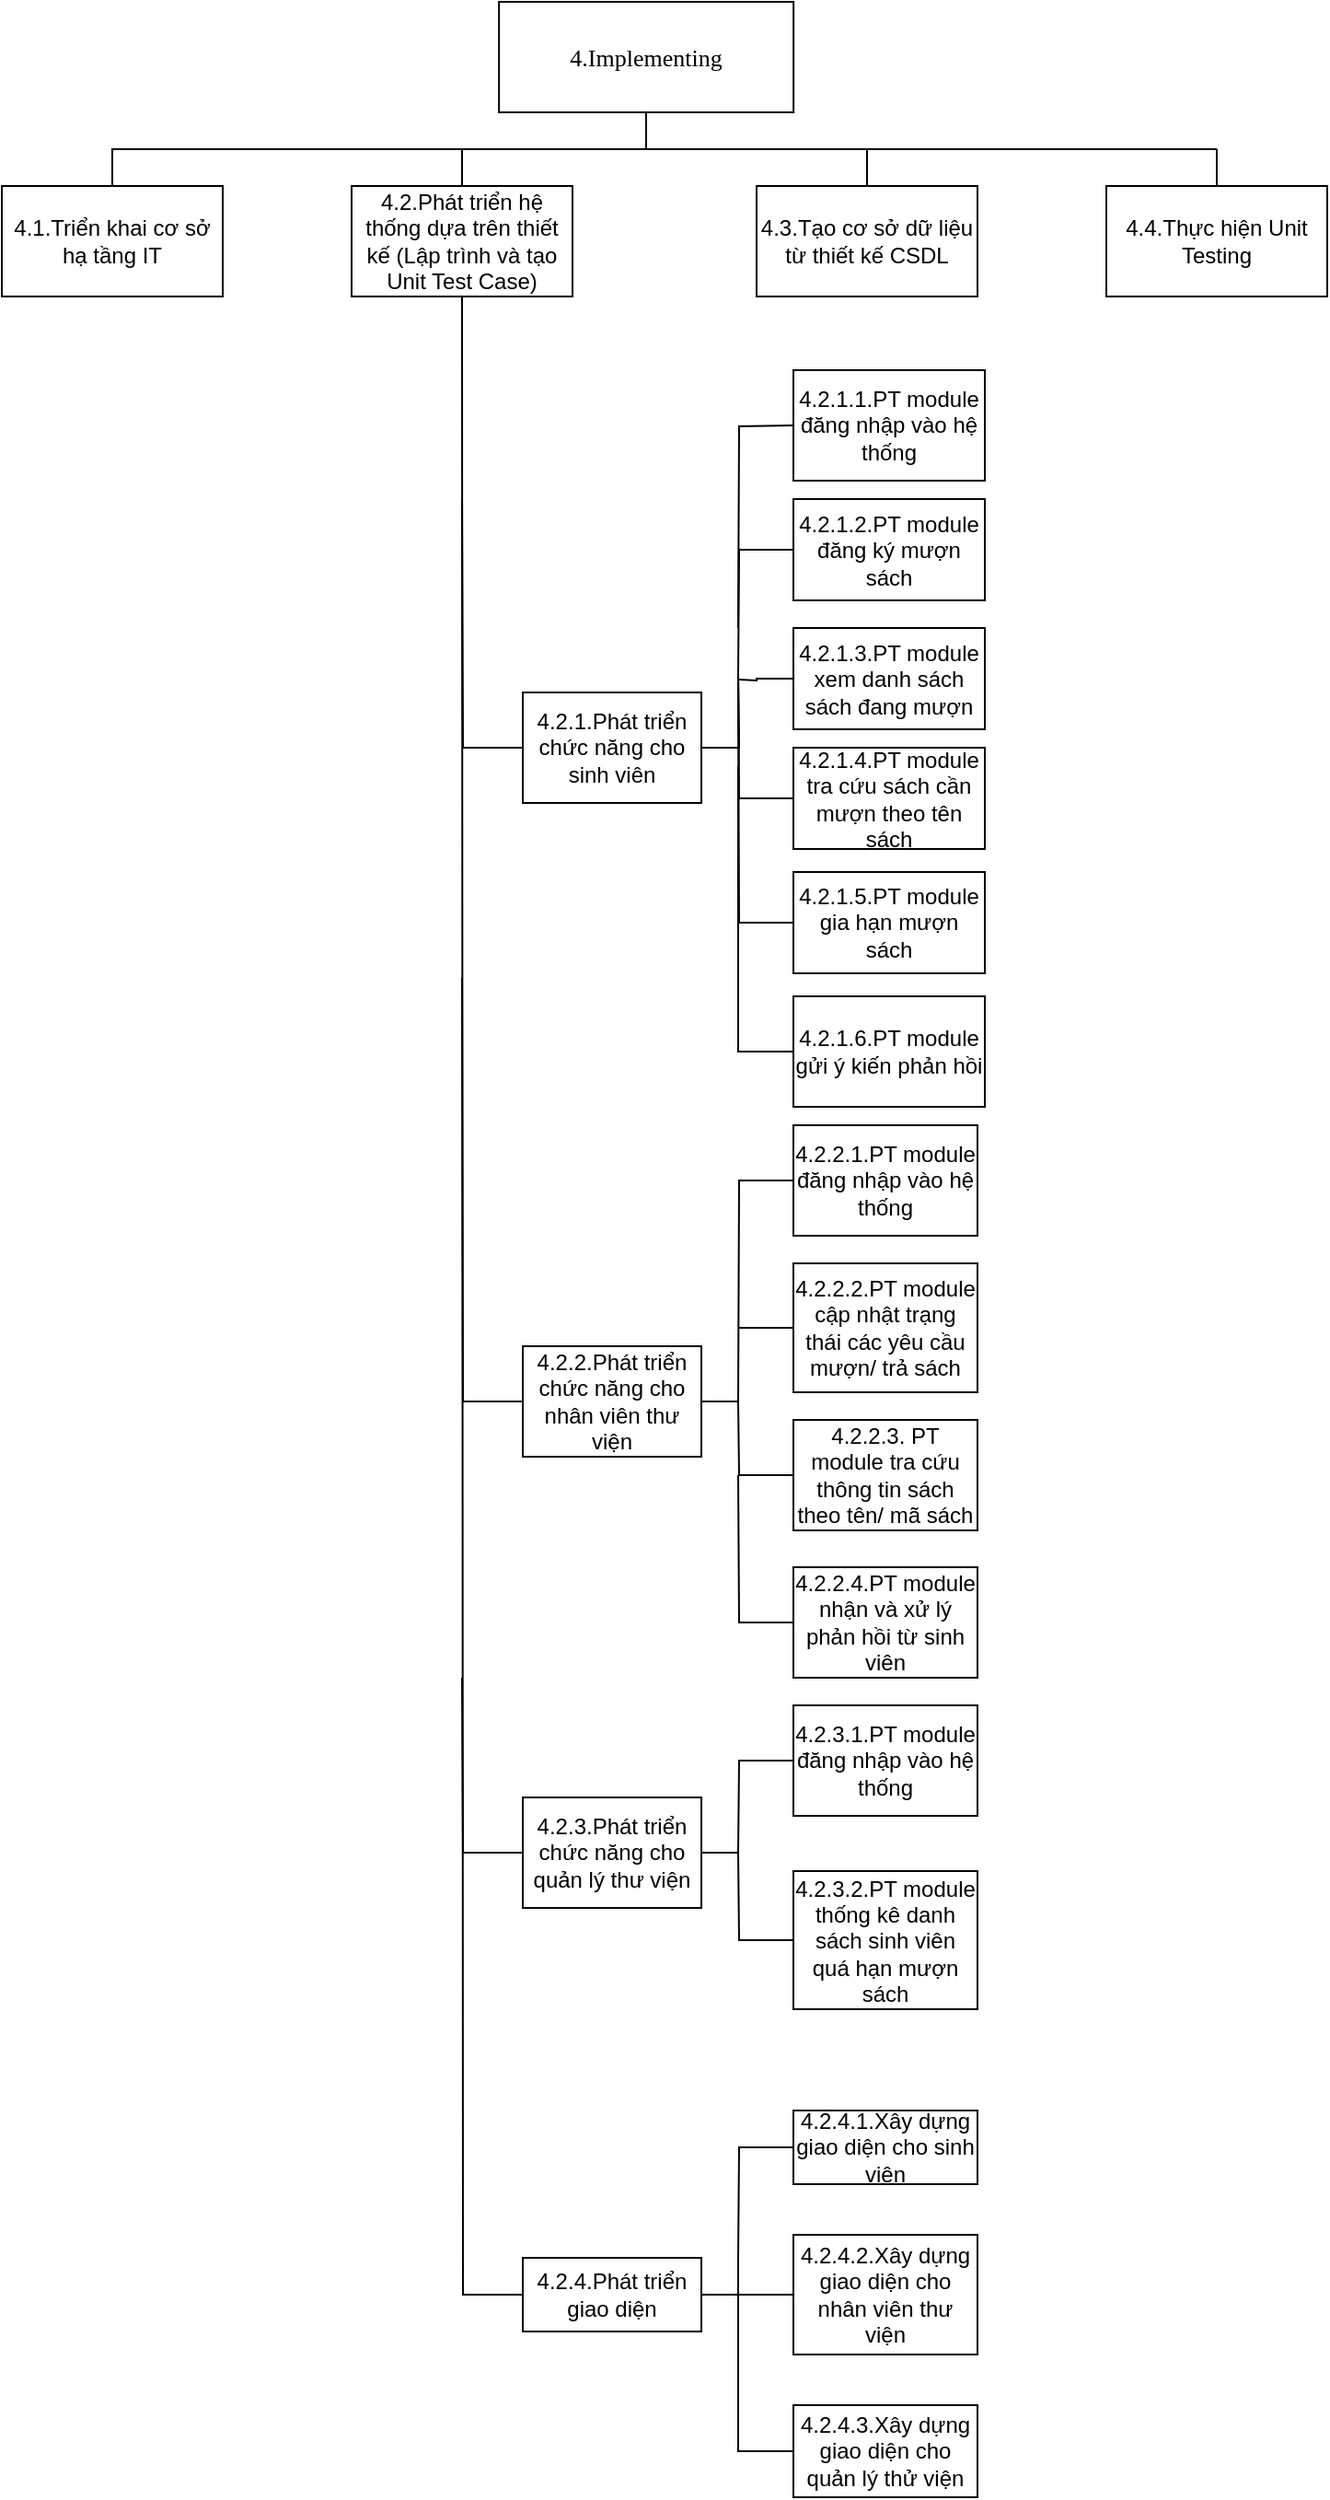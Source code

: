 <mxfile version="11.3.0" type="device" pages="1"><diagram id="VPrkbVdU4wCSbav5F-V_" name="Page-1"><mxGraphModel dx="222" dy="612" grid="1" gridSize="10" guides="1" tooltips="1" connect="1" arrows="1" fold="1" page="1" pageScale="1" pageWidth="850" pageHeight="1100" math="0" shadow="0"><root><mxCell id="0"/><mxCell id="1" parent="0"/><mxCell id="GvRGMJegPH7XFJJ8oOWM-1" value="4.Implementing" style="rounded=0;whiteSpace=wrap;html=1;fontFamily=Times New Roman;fontSize=13;fontStyle=0;fontColor=#000000;" vertex="1" parent="1"><mxGeometry x="1346.071" y="110" width="160" height="60" as="geometry"/></mxCell><mxCell id="GvRGMJegPH7XFJJ8oOWM-2" value="4.1.Triển khai cơ sở hạ tầng IT" style="rounded=0;whiteSpace=wrap;html=1;" vertex="1" parent="1"><mxGeometry x="1076" y="210" width="120" height="60" as="geometry"/></mxCell><mxCell id="GvRGMJegPH7XFJJ8oOWM-3" style="edgeStyle=elbowEdgeStyle;rounded=0;orthogonalLoop=1;jettySize=auto;elbow=vertical;html=1;exitX=0.5;exitY=1;exitDx=0;exitDy=0;entryX=0.5;entryY=0;entryDx=0;entryDy=0;endArrow=none;endFill=0;" edge="1" parent="1" target="GvRGMJegPH7XFJJ8oOWM-2"><mxGeometry relative="1" as="geometry"><mxPoint x="1426" y="170" as="sourcePoint"/></mxGeometry></mxCell><mxCell id="GvRGMJegPH7XFJJ8oOWM-4" value="4.2.Phát triển hệ thống dựa trên thiết kế (Lập trình và tạo Unit Test Case)" style="rounded=0;whiteSpace=wrap;html=1;" vertex="1" parent="1"><mxGeometry x="1266" y="210" width="120" height="60" as="geometry"/></mxCell><mxCell id="GvRGMJegPH7XFJJ8oOWM-5" value="" style="endArrow=none;html=1;exitX=0.5;exitY=0;exitDx=0;exitDy=0;" edge="1" parent="1" source="GvRGMJegPH7XFJJ8oOWM-4"><mxGeometry width="50" height="50" relative="1" as="geometry"><mxPoint x="1406" y="220" as="sourcePoint"/><mxPoint x="1326" y="190" as="targetPoint"/></mxGeometry></mxCell><mxCell id="GvRGMJegPH7XFJJ8oOWM-6" value="4.3.Tạo cơ sở dữ liệu từ thiết kế CSDL" style="rounded=0;whiteSpace=wrap;html=1;" vertex="1" parent="1"><mxGeometry x="1486" y="210" width="120" height="60" as="geometry"/></mxCell><mxCell id="GvRGMJegPH7XFJJ8oOWM-9" value="4.4.Thực hiện Unit Testing" style="rounded=0;whiteSpace=wrap;html=1;" vertex="1" parent="1"><mxGeometry x="1676" y="210" width="120" height="60" as="geometry"/></mxCell><mxCell id="GvRGMJegPH7XFJJ8oOWM-10" value="" style="endArrow=none;html=1;" edge="1" parent="1"><mxGeometry width="50" height="50" relative="1" as="geometry"><mxPoint x="1426" y="190" as="sourcePoint"/><mxPoint x="1736" y="190" as="targetPoint"/></mxGeometry></mxCell><mxCell id="GvRGMJegPH7XFJJ8oOWM-11" value="" style="endArrow=none;html=1;exitX=0.5;exitY=0;exitDx=0;exitDy=0;" edge="1" parent="1" source="GvRGMJegPH7XFJJ8oOWM-6"><mxGeometry width="50" height="50" relative="1" as="geometry"><mxPoint x="1536" y="230" as="sourcePoint"/><mxPoint x="1546" y="190" as="targetPoint"/></mxGeometry></mxCell><mxCell id="GvRGMJegPH7XFJJ8oOWM-12" value="" style="endArrow=none;html=1;entryX=0.5;entryY=0;entryDx=0;entryDy=0;" edge="1" parent="1" target="GvRGMJegPH7XFJJ8oOWM-9"><mxGeometry width="50" height="50" relative="1" as="geometry"><mxPoint x="1736" y="190" as="sourcePoint"/><mxPoint x="1786" y="140" as="targetPoint"/></mxGeometry></mxCell><mxCell id="GvRGMJegPH7XFJJ8oOWM-18" style="edgeStyle=orthogonalEdgeStyle;rounded=0;orthogonalLoop=1;jettySize=auto;html=1;endArrow=none;endFill=0;" edge="1" parent="1" source="GvRGMJegPH7XFJJ8oOWM-20"><mxGeometry relative="1" as="geometry"><mxPoint x="1326" y="270" as="targetPoint"/></mxGeometry></mxCell><mxCell id="GvRGMJegPH7XFJJ8oOWM-19" style="edgeStyle=orthogonalEdgeStyle;rounded=0;orthogonalLoop=1;jettySize=auto;html=1;endArrow=none;endFill=0;" edge="1" parent="1" source="GvRGMJegPH7XFJJ8oOWM-20"><mxGeometry relative="1" as="geometry"><mxPoint x="1476" y="1335" as="targetPoint"/></mxGeometry></mxCell><mxCell id="GvRGMJegPH7XFJJ8oOWM-20" value="4.2.4.Phát triển giao diện" style="rounded=0;whiteSpace=wrap;html=1;" vertex="1" parent="1"><mxGeometry x="1359" y="1335" width="97" height="40" as="geometry"/></mxCell><mxCell id="GvRGMJegPH7XFJJ8oOWM-21" style="edgeStyle=orthogonalEdgeStyle;rounded=0;orthogonalLoop=1;jettySize=auto;html=1;endArrow=none;endFill=0;" edge="1" parent="1" source="GvRGMJegPH7XFJJ8oOWM-23"><mxGeometry relative="1" as="geometry"><mxPoint x="1326" y="380" as="targetPoint"/></mxGeometry></mxCell><mxCell id="GvRGMJegPH7XFJJ8oOWM-22" style="edgeStyle=orthogonalEdgeStyle;rounded=0;orthogonalLoop=1;jettySize=auto;html=1;exitX=1;exitY=0.5;exitDx=0;exitDy=0;endArrow=none;endFill=0;" edge="1" parent="1" source="GvRGMJegPH7XFJJ8oOWM-23"><mxGeometry relative="1" as="geometry"><mxPoint x="1476" y="475" as="targetPoint"/></mxGeometry></mxCell><mxCell id="GvRGMJegPH7XFJJ8oOWM-23" value="4.2.1.Phát triển chức năng cho sinh viên" style="rounded=0;whiteSpace=wrap;html=1;" vertex="1" parent="1"><mxGeometry x="1359" y="485" width="97" height="60" as="geometry"/></mxCell><mxCell id="GvRGMJegPH7XFJJ8oOWM-24" style="edgeStyle=orthogonalEdgeStyle;rounded=0;orthogonalLoop=1;jettySize=auto;html=1;endArrow=none;endFill=0;" edge="1" parent="1" source="GvRGMJegPH7XFJJ8oOWM-26"><mxGeometry relative="1" as="geometry"><mxPoint x="1326" y="640" as="targetPoint"/></mxGeometry></mxCell><mxCell id="GvRGMJegPH7XFJJ8oOWM-25" style="edgeStyle=orthogonalEdgeStyle;rounded=0;orthogonalLoop=1;jettySize=auto;html=1;endArrow=none;endFill=0;" edge="1" parent="1" source="GvRGMJegPH7XFJJ8oOWM-26"><mxGeometry relative="1" as="geometry"><mxPoint x="1476" y="870" as="targetPoint"/></mxGeometry></mxCell><mxCell id="GvRGMJegPH7XFJJ8oOWM-26" value="4.2.2.Phát triển chức năng cho nhân viên thư viện" style="rounded=0;whiteSpace=wrap;html=1;" vertex="1" parent="1"><mxGeometry x="1359" y="840" width="97" height="60" as="geometry"/></mxCell><mxCell id="GvRGMJegPH7XFJJ8oOWM-27" style="edgeStyle=orthogonalEdgeStyle;rounded=0;orthogonalLoop=1;jettySize=auto;html=1;endArrow=none;endFill=0;" edge="1" parent="1" source="GvRGMJegPH7XFJJ8oOWM-28"><mxGeometry relative="1" as="geometry"><mxPoint x="1476" y="475" as="targetPoint"/></mxGeometry></mxCell><mxCell id="GvRGMJegPH7XFJJ8oOWM-28" value="4.2.1.2.PT module đăng ký mượn sách" style="rounded=0;whiteSpace=wrap;html=1;" vertex="1" parent="1"><mxGeometry x="1506" y="380" width="104" height="55" as="geometry"/></mxCell><mxCell id="GvRGMJegPH7XFJJ8oOWM-29" style="edgeStyle=orthogonalEdgeStyle;rounded=0;orthogonalLoop=1;jettySize=auto;html=1;endArrow=none;endFill=0;" edge="1" parent="1" source="GvRGMJegPH7XFJJ8oOWM-30"><mxGeometry relative="1" as="geometry"><mxPoint x="1476" y="478" as="targetPoint"/></mxGeometry></mxCell><mxCell id="GvRGMJegPH7XFJJ8oOWM-30" value="4.2.1.3.PT module xem danh sách sách đang mượn" style="rounded=0;whiteSpace=wrap;html=1;" vertex="1" parent="1"><mxGeometry x="1506" y="450" width="104" height="55" as="geometry"/></mxCell><mxCell id="GvRGMJegPH7XFJJ8oOWM-31" style="edgeStyle=orthogonalEdgeStyle;rounded=0;orthogonalLoop=1;jettySize=auto;html=1;endArrow=none;endFill=0;" edge="1" parent="1" source="GvRGMJegPH7XFJJ8oOWM-32"><mxGeometry relative="1" as="geometry"><mxPoint x="1476" y="475" as="targetPoint"/></mxGeometry></mxCell><mxCell id="GvRGMJegPH7XFJJ8oOWM-32" value="4.2.1.4.PT module tra cứu sách cần mượn theo tên sách" style="rounded=0;whiteSpace=wrap;html=1;" vertex="1" parent="1"><mxGeometry x="1506" y="515" width="104" height="55" as="geometry"/></mxCell><mxCell id="GvRGMJegPH7XFJJ8oOWM-33" style="edgeStyle=orthogonalEdgeStyle;rounded=0;orthogonalLoop=1;jettySize=auto;html=1;endArrow=none;endFill=0;" edge="1" parent="1" source="GvRGMJegPH7XFJJ8oOWM-34"><mxGeometry relative="1" as="geometry"><mxPoint x="1476" y="475" as="targetPoint"/></mxGeometry></mxCell><mxCell id="GvRGMJegPH7XFJJ8oOWM-34" value="4.2.1.5.PT module gia hạn mượn sách" style="rounded=0;whiteSpace=wrap;html=1;" vertex="1" parent="1"><mxGeometry x="1506" y="582.5" width="104" height="55" as="geometry"/></mxCell><mxCell id="GvRGMJegPH7XFJJ8oOWM-35" style="edgeStyle=orthogonalEdgeStyle;rounded=0;orthogonalLoop=1;jettySize=auto;html=1;endArrow=none;endFill=0;" edge="1" parent="1" source="GvRGMJegPH7XFJJ8oOWM-36"><mxGeometry relative="1" as="geometry"><mxPoint x="1476" y="525" as="targetPoint"/><Array as="points"><mxPoint x="1476" y="680"/></Array></mxGeometry></mxCell><mxCell id="GvRGMJegPH7XFJJ8oOWM-36" value="4.2.1.6.PT module gửi ý kiến phản hồi" style="rounded=0;whiteSpace=wrap;html=1;" vertex="1" parent="1"><mxGeometry x="1506" y="650" width="104" height="60" as="geometry"/></mxCell><mxCell id="GvRGMJegPH7XFJJ8oOWM-37" style="edgeStyle=orthogonalEdgeStyle;rounded=0;orthogonalLoop=1;jettySize=auto;html=1;endArrow=none;endFill=0;" edge="1" parent="1" source="GvRGMJegPH7XFJJ8oOWM-38"><mxGeometry relative="1" as="geometry"><mxPoint x="1476" y="830" as="targetPoint"/></mxGeometry></mxCell><mxCell id="GvRGMJegPH7XFJJ8oOWM-38" value="4.2.2.2.PT module cập nhật trạng thái các yêu cầu mượn/ trả sách" style="rounded=0;whiteSpace=wrap;html=1;" vertex="1" parent="1"><mxGeometry x="1506" y="795" width="100" height="70" as="geometry"/></mxCell><mxCell id="GvRGMJegPH7XFJJ8oOWM-39" style="edgeStyle=orthogonalEdgeStyle;rounded=0;orthogonalLoop=1;jettySize=auto;html=1;endArrow=none;endFill=0;" edge="1" parent="1" source="GvRGMJegPH7XFJJ8oOWM-40"><mxGeometry relative="1" as="geometry"><mxPoint x="1476" y="870" as="targetPoint"/></mxGeometry></mxCell><mxCell id="GvRGMJegPH7XFJJ8oOWM-40" value="4.2.2.3. PT module tra cứu thông tin sách theo tên/ mã sách" style="rounded=0;whiteSpace=wrap;html=1;" vertex="1" parent="1"><mxGeometry x="1506" y="880" width="100" height="60" as="geometry"/></mxCell><mxCell id="GvRGMJegPH7XFJJ8oOWM-41" style="edgeStyle=orthogonalEdgeStyle;rounded=0;orthogonalLoop=1;jettySize=auto;html=1;endArrow=none;endFill=0;" edge="1" parent="1"><mxGeometry relative="1" as="geometry"><mxPoint x="1476" y="450" as="targetPoint"/><mxPoint x="1506" y="340" as="sourcePoint"/></mxGeometry></mxCell><mxCell id="GvRGMJegPH7XFJJ8oOWM-42" value="4.2.1.1.PT module đăng nhập vào hệ thống" style="rounded=0;whiteSpace=wrap;html=1;" vertex="1" parent="1"><mxGeometry x="1506" y="310" width="104" height="60" as="geometry"/></mxCell><mxCell id="GvRGMJegPH7XFJJ8oOWM-43" style="edgeStyle=orthogonalEdgeStyle;rounded=0;orthogonalLoop=1;jettySize=auto;html=1;endArrow=none;endFill=0;" edge="1" parent="1" source="GvRGMJegPH7XFJJ8oOWM-44"><mxGeometry relative="1" as="geometry"><mxPoint x="1476" y="870" as="targetPoint"/></mxGeometry></mxCell><mxCell id="GvRGMJegPH7XFJJ8oOWM-44" value="4.2.2.1.PT module đăng nhập vào hệ thống" style="rounded=0;whiteSpace=wrap;html=1;" vertex="1" parent="1"><mxGeometry x="1506" y="720" width="100" height="60" as="geometry"/></mxCell><mxCell id="GvRGMJegPH7XFJJ8oOWM-45" style="edgeStyle=orthogonalEdgeStyle;rounded=0;orthogonalLoop=1;jettySize=auto;html=1;endArrow=none;endFill=0;" edge="1" parent="1" source="GvRGMJegPH7XFJJ8oOWM-46"><mxGeometry relative="1" as="geometry"><mxPoint x="1476" y="910" as="targetPoint"/></mxGeometry></mxCell><mxCell id="GvRGMJegPH7XFJJ8oOWM-46" value="4.2.2.4.PT module nhận và xử lý phản hồi từ sinh viên" style="rounded=0;whiteSpace=wrap;html=1;" vertex="1" parent="1"><mxGeometry x="1506" y="960" width="100" height="60" as="geometry"/></mxCell><mxCell id="GvRGMJegPH7XFJJ8oOWM-47" style="edgeStyle=orthogonalEdgeStyle;rounded=0;orthogonalLoop=1;jettySize=auto;html=1;endArrow=none;endFill=0;" edge="1" parent="1" source="GvRGMJegPH7XFJJ8oOWM-49"><mxGeometry relative="1" as="geometry"><mxPoint x="1326" y="1020" as="targetPoint"/></mxGeometry></mxCell><mxCell id="GvRGMJegPH7XFJJ8oOWM-48" style="edgeStyle=orthogonalEdgeStyle;rounded=0;orthogonalLoop=1;jettySize=auto;html=1;endArrow=none;endFill=0;" edge="1" parent="1" source="GvRGMJegPH7XFJJ8oOWM-49"><mxGeometry relative="1" as="geometry"><mxPoint x="1476" y="1115" as="targetPoint"/></mxGeometry></mxCell><mxCell id="GvRGMJegPH7XFJJ8oOWM-49" value="4.2.3.Phát triển chức năng cho quản lý thư viện" style="rounded=0;whiteSpace=wrap;html=1;" vertex="1" parent="1"><mxGeometry x="1359" y="1085" width="97" height="60" as="geometry"/></mxCell><mxCell id="GvRGMJegPH7XFJJ8oOWM-50" style="edgeStyle=orthogonalEdgeStyle;rounded=0;orthogonalLoop=1;jettySize=auto;html=1;endArrow=none;endFill=0;" edge="1" parent="1" source="GvRGMJegPH7XFJJ8oOWM-51"><mxGeometry relative="1" as="geometry"><mxPoint x="1476" y="1115" as="targetPoint"/></mxGeometry></mxCell><mxCell id="GvRGMJegPH7XFJJ8oOWM-51" value="4.2.3.1.PT module đăng nhập vào hệ thống" style="rounded=0;whiteSpace=wrap;html=1;" vertex="1" parent="1"><mxGeometry x="1506" y="1035" width="100" height="60" as="geometry"/></mxCell><mxCell id="GvRGMJegPH7XFJJ8oOWM-52" style="edgeStyle=orthogonalEdgeStyle;rounded=0;orthogonalLoop=1;jettySize=auto;html=1;endArrow=none;endFill=0;" edge="1" parent="1" source="GvRGMJegPH7XFJJ8oOWM-53"><mxGeometry relative="1" as="geometry"><mxPoint x="1476" y="1115" as="targetPoint"/></mxGeometry></mxCell><mxCell id="GvRGMJegPH7XFJJ8oOWM-53" value="4.2.3.2.PT module thống kê danh sách sinh viên quá hạn mượn sách" style="rounded=0;whiteSpace=wrap;html=1;" vertex="1" parent="1"><mxGeometry x="1506" y="1125" width="100" height="75" as="geometry"/></mxCell><mxCell id="GvRGMJegPH7XFJJ8oOWM-54" style="edgeStyle=orthogonalEdgeStyle;rounded=0;orthogonalLoop=1;jettySize=auto;html=1;endArrow=none;endFill=0;" edge="1" parent="1" source="GvRGMJegPH7XFJJ8oOWM-55"><mxGeometry relative="1" as="geometry"><mxPoint x="1476" y="1335" as="targetPoint"/></mxGeometry></mxCell><mxCell id="GvRGMJegPH7XFJJ8oOWM-55" value="4.2.4.1.Xây dựng giao diện cho sinh viện" style="rounded=0;whiteSpace=wrap;html=1;" vertex="1" parent="1"><mxGeometry x="1506" y="1255" width="100" height="40" as="geometry"/></mxCell><mxCell id="GvRGMJegPH7XFJJ8oOWM-56" style="edgeStyle=orthogonalEdgeStyle;rounded=0;orthogonalLoop=1;jettySize=auto;html=1;endArrow=none;endFill=0;" edge="1" parent="1" source="GvRGMJegPH7XFJJ8oOWM-57"><mxGeometry relative="1" as="geometry"><mxPoint x="1476" y="1335" as="targetPoint"/><Array as="points"><mxPoint x="1476" y="1355"/></Array></mxGeometry></mxCell><mxCell id="GvRGMJegPH7XFJJ8oOWM-57" value="4.2.4.2.Xây dựng giao diện cho nhân viên thư viện" style="rounded=0;whiteSpace=wrap;html=1;" vertex="1" parent="1"><mxGeometry x="1506" y="1322.5" width="100" height="65" as="geometry"/></mxCell><mxCell id="GvRGMJegPH7XFJJ8oOWM-58" style="edgeStyle=orthogonalEdgeStyle;rounded=0;orthogonalLoop=1;jettySize=auto;html=1;endArrow=none;endFill=0;" edge="1" parent="1" source="GvRGMJegPH7XFJJ8oOWM-59"><mxGeometry relative="1" as="geometry"><mxPoint x="1476" y="1335" as="targetPoint"/><Array as="points"><mxPoint x="1556" y="1440"/><mxPoint x="1476" y="1440"/></Array></mxGeometry></mxCell><mxCell id="GvRGMJegPH7XFJJ8oOWM-59" value="4.2.4.3.Xây dựng giao diện cho quản lý thử viện" style="rounded=0;whiteSpace=wrap;html=1;" vertex="1" parent="1"><mxGeometry x="1506" y="1415" width="100" height="50" as="geometry"/></mxCell></root></mxGraphModel></diagram></mxfile>